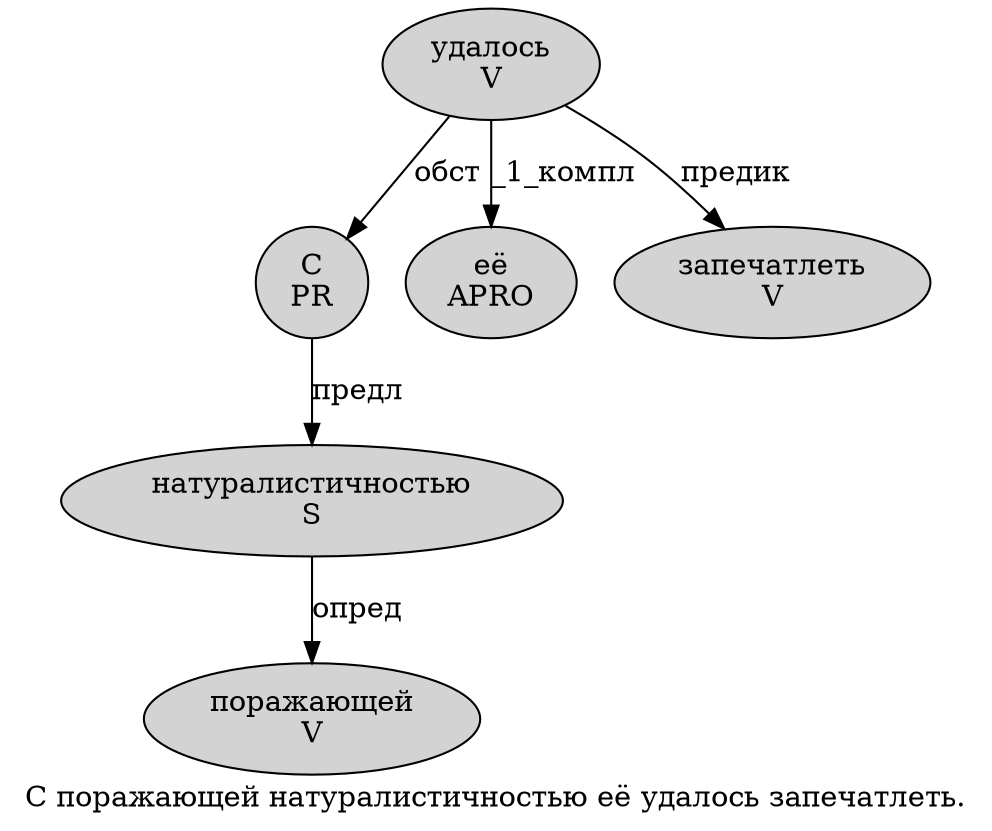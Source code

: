 digraph SENTENCE_1583 {
	graph [label="С поражающей натуралистичностью её удалось запечатлеть."]
	node [style=filled]
		0 [label="С
PR" color="" fillcolor=lightgray penwidth=1 shape=ellipse]
		1 [label="поражающей
V" color="" fillcolor=lightgray penwidth=1 shape=ellipse]
		2 [label="натуралистичностью
S" color="" fillcolor=lightgray penwidth=1 shape=ellipse]
		3 [label="её
APRO" color="" fillcolor=lightgray penwidth=1 shape=ellipse]
		4 [label="удалось
V" color="" fillcolor=lightgray penwidth=1 shape=ellipse]
		5 [label="запечатлеть
V" color="" fillcolor=lightgray penwidth=1 shape=ellipse]
			2 -> 1 [label="опред"]
			4 -> 0 [label="обст"]
			4 -> 3 [label="_1_компл"]
			4 -> 5 [label="предик"]
			0 -> 2 [label="предл"]
}